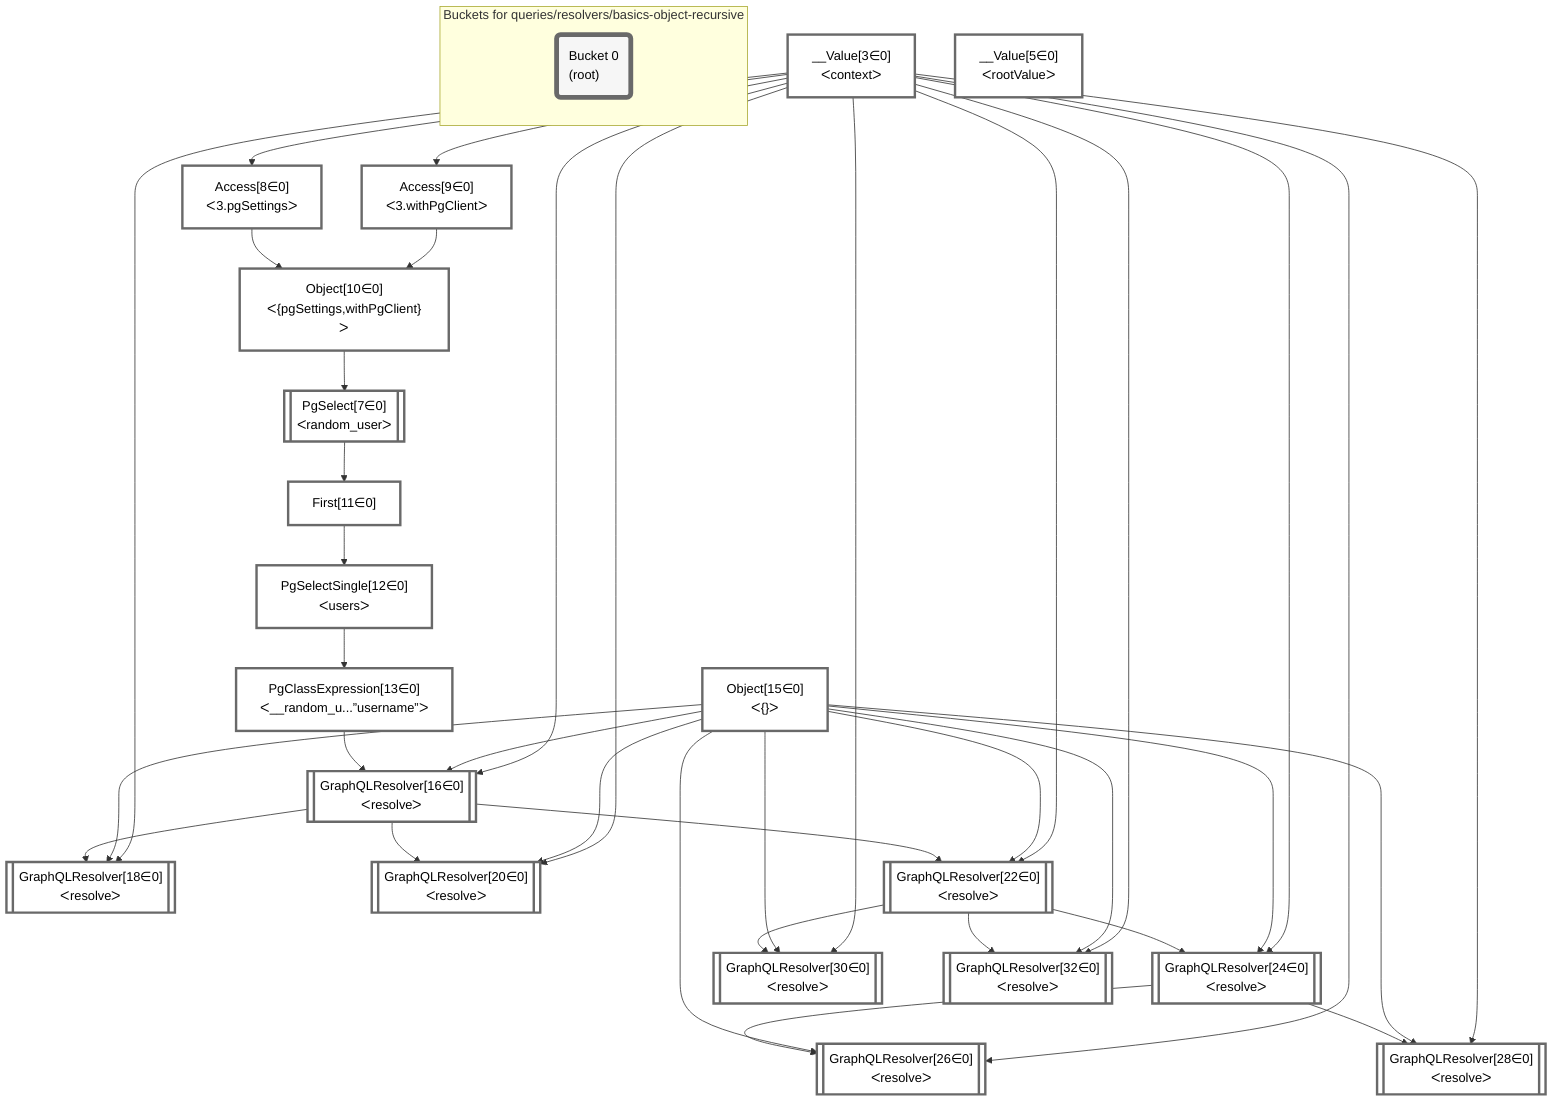 graph TD
    classDef path fill:#eee,stroke:#000,color:#000
    classDef plan fill:#fff,stroke-width:3px,color:#000
    classDef itemplan fill:#fff,stroke-width:6px,color:#000
    classDef sideeffectplan fill:#f00,stroke-width:6px,color:#000
    classDef bucket fill:#f6f6f6,color:#000,stroke-width:6px,text-align:left


    %% define steps
    __Value3["__Value[3∈0]<br />ᐸcontextᐳ"]:::plan
    __Value5["__Value[5∈0]<br />ᐸrootValueᐳ"]:::plan
    Access8["Access[8∈0]<br />ᐸ3.pgSettingsᐳ"]:::plan
    Access9["Access[9∈0]<br />ᐸ3.withPgClientᐳ"]:::plan
    Object10["Object[10∈0]<br />ᐸ{pgSettings,withPgClient}ᐳ"]:::plan
    PgSelect7[["PgSelect[7∈0]<br />ᐸrandom_userᐳ"]]:::plan
    First11["First[11∈0]"]:::plan
    PgSelectSingle12["PgSelectSingle[12∈0]<br />ᐸusersᐳ"]:::plan
    PgClassExpression13["PgClassExpression[13∈0]<br />ᐸ__random_u...”username”ᐳ"]:::plan
    Object15["Object[15∈0]<br />ᐸ{}ᐳ"]:::plan
    GraphQLResolver16[["GraphQLResolver[16∈0]<br />ᐸresolveᐳ"]]:::plan
    GraphQLResolver18[["GraphQLResolver[18∈0]<br />ᐸresolveᐳ"]]:::plan
    GraphQLResolver20[["GraphQLResolver[20∈0]<br />ᐸresolveᐳ"]]:::plan
    GraphQLResolver22[["GraphQLResolver[22∈0]<br />ᐸresolveᐳ"]]:::plan
    GraphQLResolver24[["GraphQLResolver[24∈0]<br />ᐸresolveᐳ"]]:::plan
    GraphQLResolver26[["GraphQLResolver[26∈0]<br />ᐸresolveᐳ"]]:::plan
    GraphQLResolver28[["GraphQLResolver[28∈0]<br />ᐸresolveᐳ"]]:::plan
    GraphQLResolver30[["GraphQLResolver[30∈0]<br />ᐸresolveᐳ"]]:::plan
    GraphQLResolver32[["GraphQLResolver[32∈0]<br />ᐸresolveᐳ"]]:::plan

    %% plan dependencies
    __Value3 --> Access8
    __Value3 --> Access9
    Access8 & Access9 --> Object10
    Object10 --> PgSelect7
    PgSelect7 --> First11
    First11 --> PgSelectSingle12
    PgSelectSingle12 --> PgClassExpression13
    PgClassExpression13 & Object15 & __Value3 --> GraphQLResolver16
    GraphQLResolver16 & Object15 & __Value3 --> GraphQLResolver18
    GraphQLResolver16 & Object15 & __Value3 --> GraphQLResolver20
    GraphQLResolver16 & Object15 & __Value3 --> GraphQLResolver22
    GraphQLResolver22 & Object15 & __Value3 --> GraphQLResolver24
    GraphQLResolver24 & Object15 & __Value3 --> GraphQLResolver26
    GraphQLResolver24 & Object15 & __Value3 --> GraphQLResolver28
    GraphQLResolver22 & Object15 & __Value3 --> GraphQLResolver30
    GraphQLResolver22 & Object15 & __Value3 --> GraphQLResolver32

    %% plan-to-path relationships

    subgraph "Buckets for queries/resolvers/basics-object-recursive"
    Bucket0("Bucket 0<br />(root)"):::bucket
    classDef bucket0 stroke:#696969
    class Bucket0,__Value3,__Value5,PgSelect7,Access8,Access9,Object10,First11,PgSelectSingle12,PgClassExpression13,Object15,GraphQLResolver16,GraphQLResolver18,GraphQLResolver20,GraphQLResolver22,GraphQLResolver24,GraphQLResolver26,GraphQLResolver28,GraphQLResolver30,GraphQLResolver32 bucket0
    end